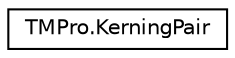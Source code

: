 digraph "Graphical Class Hierarchy"
{
 // LATEX_PDF_SIZE
  edge [fontname="Helvetica",fontsize="10",labelfontname="Helvetica",labelfontsize="10"];
  node [fontname="Helvetica",fontsize="10",shape=record];
  rankdir="LR";
  Node0 [label="TMPro.KerningPair",height=0.2,width=0.4,color="black", fillcolor="white", style="filled",URL="$class_t_m_pro_1_1_kerning_pair.html",tooltip=" "];
}
